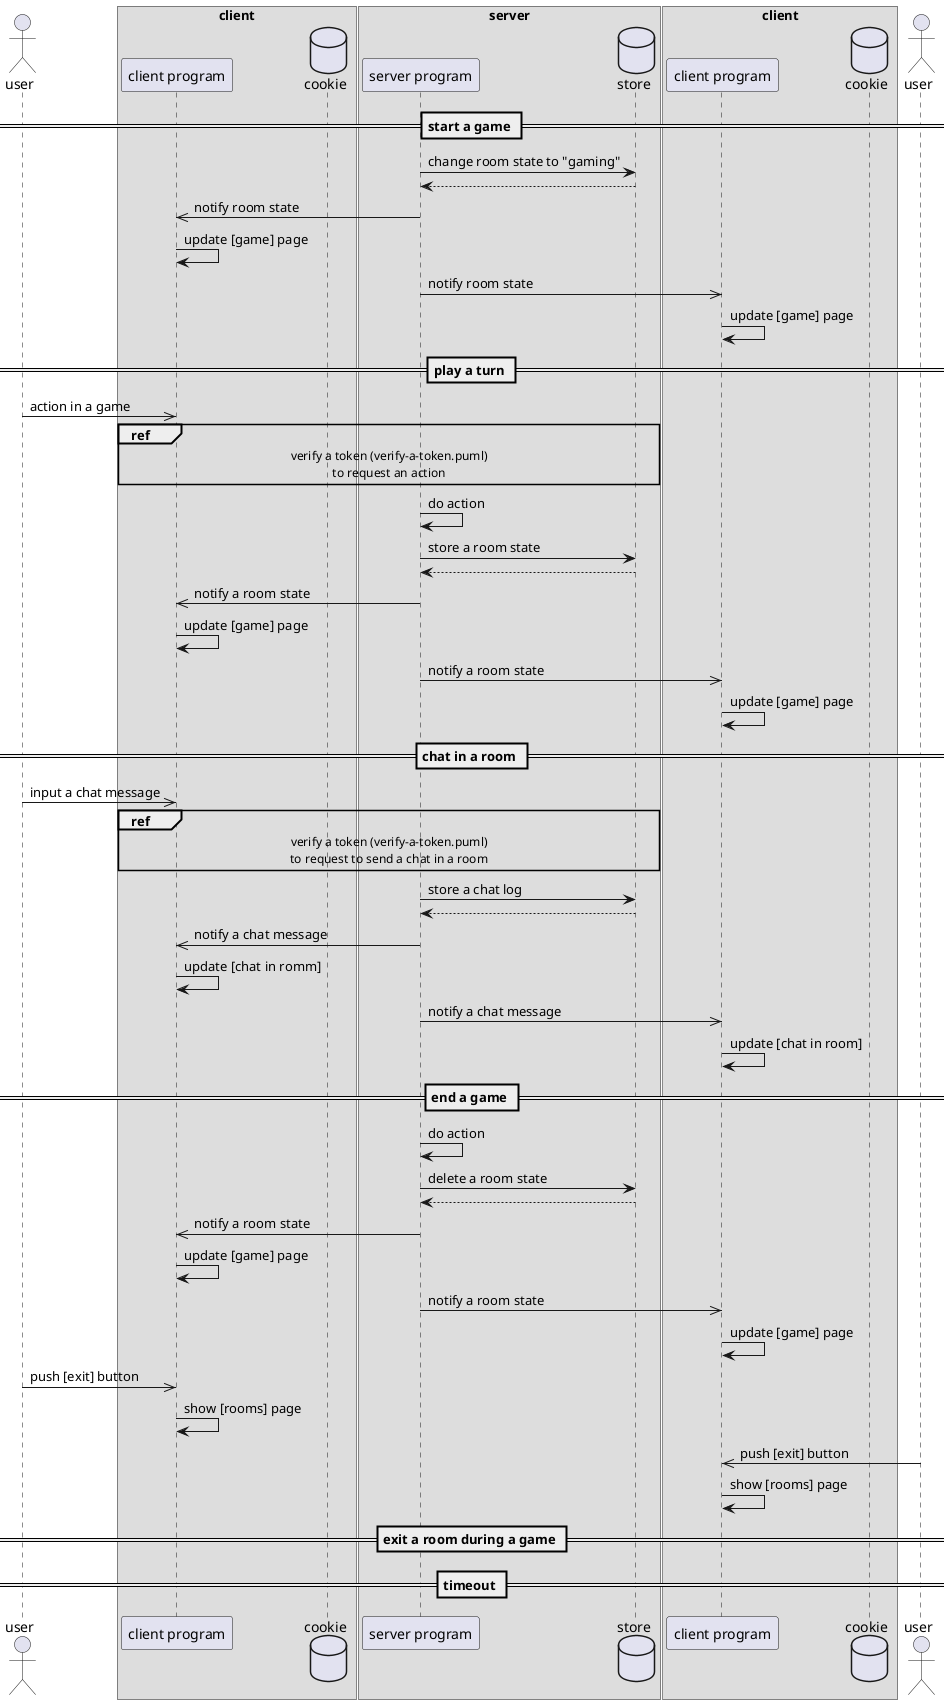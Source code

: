 @startuml gaming

actor user
box client
    participant "client program" as client
    database cookie
end box

box server
    participant "server program" as server
    database store
end box

box client
    participant "client program" as another_client
    database "cookie" as another_cookie
end box
actor "user" as another_user

== start a game ==
server -> store : change room state to "gaming"
store --> server
server ->> client : notify room state
client -> client : update [game] page
server ->> another_client : notify room state
another_client -> another_client : update [game] page

== play a turn ==
user ->> client : action in a game
ref over client, store : verify a token (verify-a-token.puml)\nto request an action
server -> server : do action
server -> store : store a room state
store --> server
server ->> client : notify a room state
client -> client : update [game] page
server ->> another_client : notify a room state
another_client -> another_client : update [game] page

== chat in a room ==
user ->> client : input a chat message
ref over client, store : verify a token (verify-a-token.puml)\nto request to send a chat in a room
server -> store : store a chat log
store --> server
server ->> client : notify a chat message
client -> client : update [chat in romm]
server ->> another_client : notify a chat message
another_client -> another_client : update [chat in room]

== end a game ==
server -> server : do action
server -> store : delete a room state
store --> server
server ->> client : notify a room state
client -> client : update [game] page
server ->> another_client : notify a room state
another_client -> another_client : update [game] page
user ->> client : push [exit] button
client -> client : show [rooms] page
another_user ->> another_client : push [exit] button
another_client -> another_client : show [rooms] page

== exit a room during a game ==
== timeout ==

@enduml
